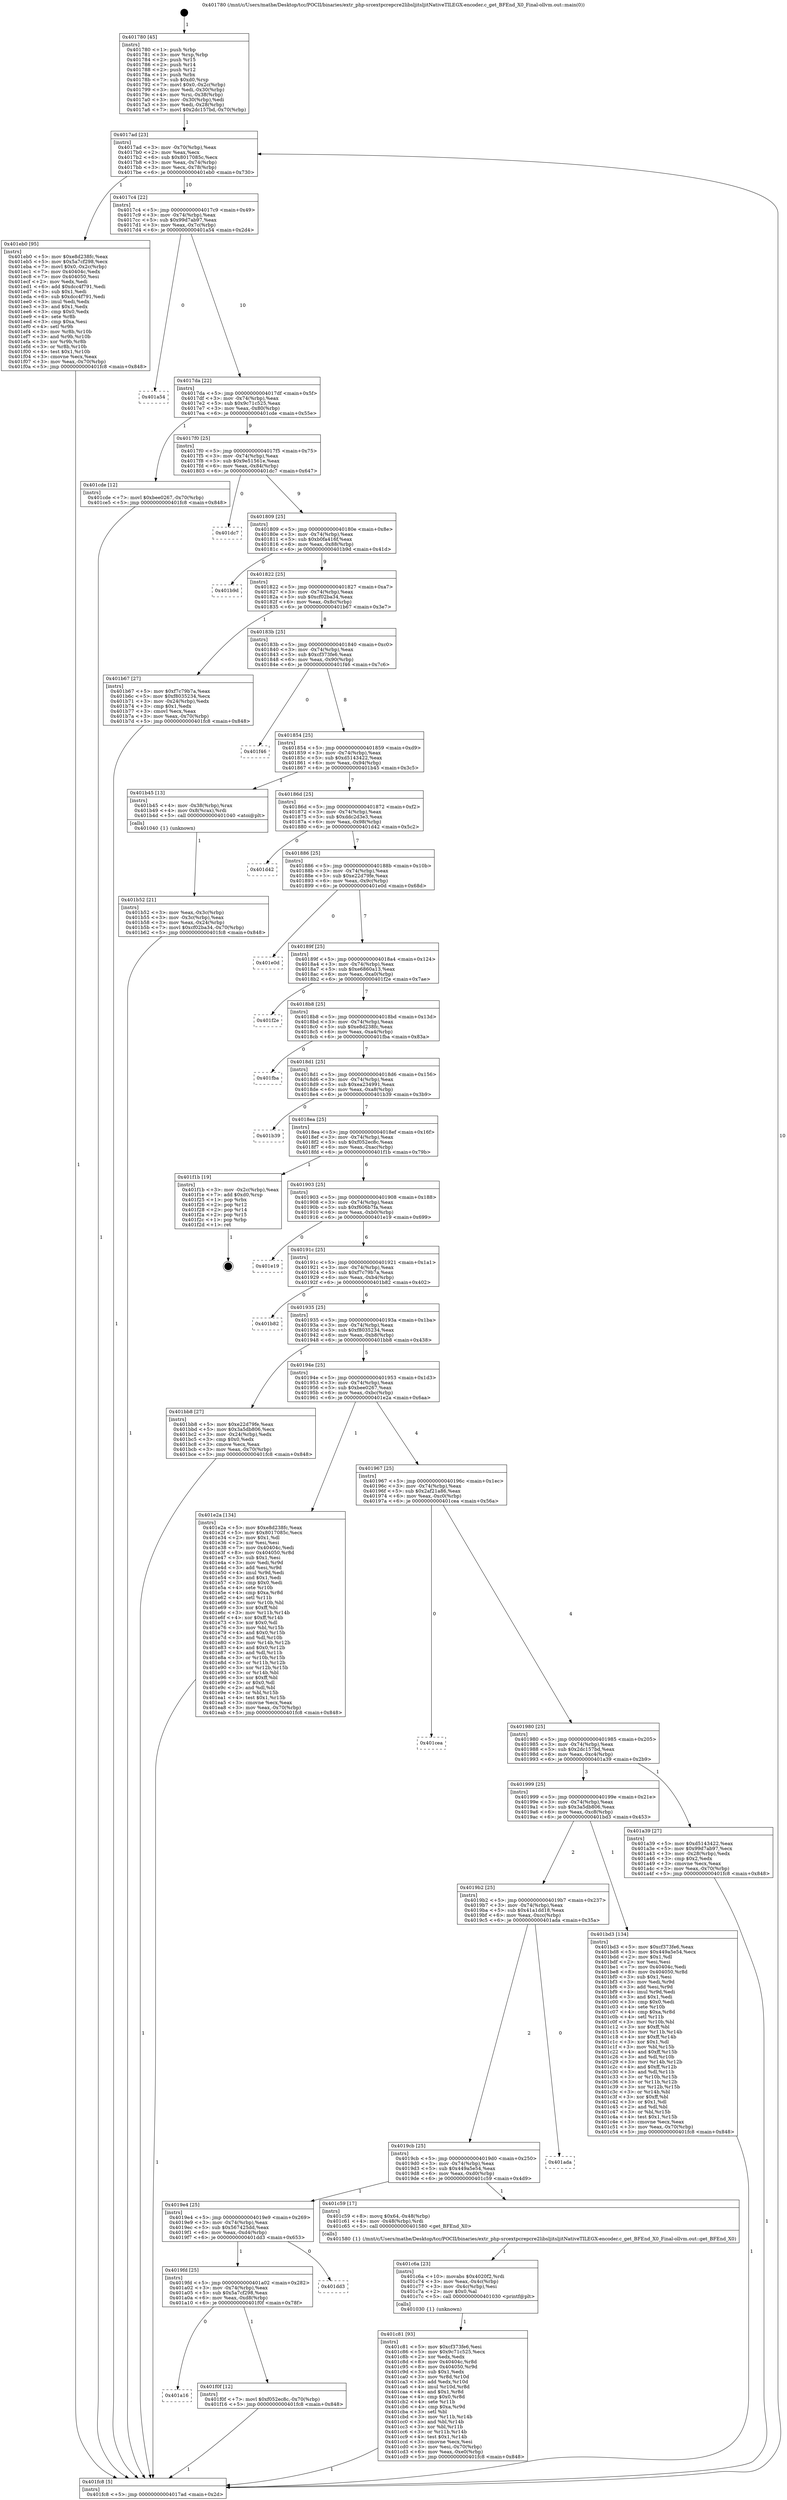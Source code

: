 digraph "0x401780" {
  label = "0x401780 (/mnt/c/Users/mathe/Desktop/tcc/POCII/binaries/extr_php-srcextpcrepcre2libsljitsljitNativeTILEGX-encoder.c_get_BFEnd_X0_Final-ollvm.out::main(0))"
  labelloc = "t"
  node[shape=record]

  Entry [label="",width=0.3,height=0.3,shape=circle,fillcolor=black,style=filled]
  "0x4017ad" [label="{
     0x4017ad [23]\l
     | [instrs]\l
     &nbsp;&nbsp;0x4017ad \<+3\>: mov -0x70(%rbp),%eax\l
     &nbsp;&nbsp;0x4017b0 \<+2\>: mov %eax,%ecx\l
     &nbsp;&nbsp;0x4017b2 \<+6\>: sub $0x8017085c,%ecx\l
     &nbsp;&nbsp;0x4017b8 \<+3\>: mov %eax,-0x74(%rbp)\l
     &nbsp;&nbsp;0x4017bb \<+3\>: mov %ecx,-0x78(%rbp)\l
     &nbsp;&nbsp;0x4017be \<+6\>: je 0000000000401eb0 \<main+0x730\>\l
  }"]
  "0x401eb0" [label="{
     0x401eb0 [95]\l
     | [instrs]\l
     &nbsp;&nbsp;0x401eb0 \<+5\>: mov $0xe8d238fc,%eax\l
     &nbsp;&nbsp;0x401eb5 \<+5\>: mov $0x5a7cf298,%ecx\l
     &nbsp;&nbsp;0x401eba \<+7\>: movl $0x0,-0x2c(%rbp)\l
     &nbsp;&nbsp;0x401ec1 \<+7\>: mov 0x40404c,%edx\l
     &nbsp;&nbsp;0x401ec8 \<+7\>: mov 0x404050,%esi\l
     &nbsp;&nbsp;0x401ecf \<+2\>: mov %edx,%edi\l
     &nbsp;&nbsp;0x401ed1 \<+6\>: add $0xdcc4f791,%edi\l
     &nbsp;&nbsp;0x401ed7 \<+3\>: sub $0x1,%edi\l
     &nbsp;&nbsp;0x401eda \<+6\>: sub $0xdcc4f791,%edi\l
     &nbsp;&nbsp;0x401ee0 \<+3\>: imul %edi,%edx\l
     &nbsp;&nbsp;0x401ee3 \<+3\>: and $0x1,%edx\l
     &nbsp;&nbsp;0x401ee6 \<+3\>: cmp $0x0,%edx\l
     &nbsp;&nbsp;0x401ee9 \<+4\>: sete %r8b\l
     &nbsp;&nbsp;0x401eed \<+3\>: cmp $0xa,%esi\l
     &nbsp;&nbsp;0x401ef0 \<+4\>: setl %r9b\l
     &nbsp;&nbsp;0x401ef4 \<+3\>: mov %r8b,%r10b\l
     &nbsp;&nbsp;0x401ef7 \<+3\>: and %r9b,%r10b\l
     &nbsp;&nbsp;0x401efa \<+3\>: xor %r9b,%r8b\l
     &nbsp;&nbsp;0x401efd \<+3\>: or %r8b,%r10b\l
     &nbsp;&nbsp;0x401f00 \<+4\>: test $0x1,%r10b\l
     &nbsp;&nbsp;0x401f04 \<+3\>: cmovne %ecx,%eax\l
     &nbsp;&nbsp;0x401f07 \<+3\>: mov %eax,-0x70(%rbp)\l
     &nbsp;&nbsp;0x401f0a \<+5\>: jmp 0000000000401fc8 \<main+0x848\>\l
  }"]
  "0x4017c4" [label="{
     0x4017c4 [22]\l
     | [instrs]\l
     &nbsp;&nbsp;0x4017c4 \<+5\>: jmp 00000000004017c9 \<main+0x49\>\l
     &nbsp;&nbsp;0x4017c9 \<+3\>: mov -0x74(%rbp),%eax\l
     &nbsp;&nbsp;0x4017cc \<+5\>: sub $0x99d7ab97,%eax\l
     &nbsp;&nbsp;0x4017d1 \<+3\>: mov %eax,-0x7c(%rbp)\l
     &nbsp;&nbsp;0x4017d4 \<+6\>: je 0000000000401a54 \<main+0x2d4\>\l
  }"]
  Exit [label="",width=0.3,height=0.3,shape=circle,fillcolor=black,style=filled,peripheries=2]
  "0x401a54" [label="{
     0x401a54\l
  }", style=dashed]
  "0x4017da" [label="{
     0x4017da [22]\l
     | [instrs]\l
     &nbsp;&nbsp;0x4017da \<+5\>: jmp 00000000004017df \<main+0x5f\>\l
     &nbsp;&nbsp;0x4017df \<+3\>: mov -0x74(%rbp),%eax\l
     &nbsp;&nbsp;0x4017e2 \<+5\>: sub $0x9c71c525,%eax\l
     &nbsp;&nbsp;0x4017e7 \<+3\>: mov %eax,-0x80(%rbp)\l
     &nbsp;&nbsp;0x4017ea \<+6\>: je 0000000000401cde \<main+0x55e\>\l
  }"]
  "0x401a16" [label="{
     0x401a16\l
  }", style=dashed]
  "0x401cde" [label="{
     0x401cde [12]\l
     | [instrs]\l
     &nbsp;&nbsp;0x401cde \<+7\>: movl $0xbee0267,-0x70(%rbp)\l
     &nbsp;&nbsp;0x401ce5 \<+5\>: jmp 0000000000401fc8 \<main+0x848\>\l
  }"]
  "0x4017f0" [label="{
     0x4017f0 [25]\l
     | [instrs]\l
     &nbsp;&nbsp;0x4017f0 \<+5\>: jmp 00000000004017f5 \<main+0x75\>\l
     &nbsp;&nbsp;0x4017f5 \<+3\>: mov -0x74(%rbp),%eax\l
     &nbsp;&nbsp;0x4017f8 \<+5\>: sub $0x9e51561e,%eax\l
     &nbsp;&nbsp;0x4017fd \<+6\>: mov %eax,-0x84(%rbp)\l
     &nbsp;&nbsp;0x401803 \<+6\>: je 0000000000401dc7 \<main+0x647\>\l
  }"]
  "0x401f0f" [label="{
     0x401f0f [12]\l
     | [instrs]\l
     &nbsp;&nbsp;0x401f0f \<+7\>: movl $0xf052ec8c,-0x70(%rbp)\l
     &nbsp;&nbsp;0x401f16 \<+5\>: jmp 0000000000401fc8 \<main+0x848\>\l
  }"]
  "0x401dc7" [label="{
     0x401dc7\l
  }", style=dashed]
  "0x401809" [label="{
     0x401809 [25]\l
     | [instrs]\l
     &nbsp;&nbsp;0x401809 \<+5\>: jmp 000000000040180e \<main+0x8e\>\l
     &nbsp;&nbsp;0x40180e \<+3\>: mov -0x74(%rbp),%eax\l
     &nbsp;&nbsp;0x401811 \<+5\>: sub $0xb0fa416f,%eax\l
     &nbsp;&nbsp;0x401816 \<+6\>: mov %eax,-0x88(%rbp)\l
     &nbsp;&nbsp;0x40181c \<+6\>: je 0000000000401b9d \<main+0x41d\>\l
  }"]
  "0x4019fd" [label="{
     0x4019fd [25]\l
     | [instrs]\l
     &nbsp;&nbsp;0x4019fd \<+5\>: jmp 0000000000401a02 \<main+0x282\>\l
     &nbsp;&nbsp;0x401a02 \<+3\>: mov -0x74(%rbp),%eax\l
     &nbsp;&nbsp;0x401a05 \<+5\>: sub $0x5a7cf298,%eax\l
     &nbsp;&nbsp;0x401a0a \<+6\>: mov %eax,-0xd8(%rbp)\l
     &nbsp;&nbsp;0x401a10 \<+6\>: je 0000000000401f0f \<main+0x78f\>\l
  }"]
  "0x401b9d" [label="{
     0x401b9d\l
  }", style=dashed]
  "0x401822" [label="{
     0x401822 [25]\l
     | [instrs]\l
     &nbsp;&nbsp;0x401822 \<+5\>: jmp 0000000000401827 \<main+0xa7\>\l
     &nbsp;&nbsp;0x401827 \<+3\>: mov -0x74(%rbp),%eax\l
     &nbsp;&nbsp;0x40182a \<+5\>: sub $0xcf02ba34,%eax\l
     &nbsp;&nbsp;0x40182f \<+6\>: mov %eax,-0x8c(%rbp)\l
     &nbsp;&nbsp;0x401835 \<+6\>: je 0000000000401b67 \<main+0x3e7\>\l
  }"]
  "0x401dd3" [label="{
     0x401dd3\l
  }", style=dashed]
  "0x401b67" [label="{
     0x401b67 [27]\l
     | [instrs]\l
     &nbsp;&nbsp;0x401b67 \<+5\>: mov $0xf7c79b7a,%eax\l
     &nbsp;&nbsp;0x401b6c \<+5\>: mov $0xf8035234,%ecx\l
     &nbsp;&nbsp;0x401b71 \<+3\>: mov -0x24(%rbp),%edx\l
     &nbsp;&nbsp;0x401b74 \<+3\>: cmp $0x1,%edx\l
     &nbsp;&nbsp;0x401b77 \<+3\>: cmovl %ecx,%eax\l
     &nbsp;&nbsp;0x401b7a \<+3\>: mov %eax,-0x70(%rbp)\l
     &nbsp;&nbsp;0x401b7d \<+5\>: jmp 0000000000401fc8 \<main+0x848\>\l
  }"]
  "0x40183b" [label="{
     0x40183b [25]\l
     | [instrs]\l
     &nbsp;&nbsp;0x40183b \<+5\>: jmp 0000000000401840 \<main+0xc0\>\l
     &nbsp;&nbsp;0x401840 \<+3\>: mov -0x74(%rbp),%eax\l
     &nbsp;&nbsp;0x401843 \<+5\>: sub $0xcf373fe6,%eax\l
     &nbsp;&nbsp;0x401848 \<+6\>: mov %eax,-0x90(%rbp)\l
     &nbsp;&nbsp;0x40184e \<+6\>: je 0000000000401f46 \<main+0x7c6\>\l
  }"]
  "0x401c81" [label="{
     0x401c81 [93]\l
     | [instrs]\l
     &nbsp;&nbsp;0x401c81 \<+5\>: mov $0xcf373fe6,%esi\l
     &nbsp;&nbsp;0x401c86 \<+5\>: mov $0x9c71c525,%ecx\l
     &nbsp;&nbsp;0x401c8b \<+2\>: xor %edx,%edx\l
     &nbsp;&nbsp;0x401c8d \<+8\>: mov 0x40404c,%r8d\l
     &nbsp;&nbsp;0x401c95 \<+8\>: mov 0x404050,%r9d\l
     &nbsp;&nbsp;0x401c9d \<+3\>: sub $0x1,%edx\l
     &nbsp;&nbsp;0x401ca0 \<+3\>: mov %r8d,%r10d\l
     &nbsp;&nbsp;0x401ca3 \<+3\>: add %edx,%r10d\l
     &nbsp;&nbsp;0x401ca6 \<+4\>: imul %r10d,%r8d\l
     &nbsp;&nbsp;0x401caa \<+4\>: and $0x1,%r8d\l
     &nbsp;&nbsp;0x401cae \<+4\>: cmp $0x0,%r8d\l
     &nbsp;&nbsp;0x401cb2 \<+4\>: sete %r11b\l
     &nbsp;&nbsp;0x401cb6 \<+4\>: cmp $0xa,%r9d\l
     &nbsp;&nbsp;0x401cba \<+3\>: setl %bl\l
     &nbsp;&nbsp;0x401cbd \<+3\>: mov %r11b,%r14b\l
     &nbsp;&nbsp;0x401cc0 \<+3\>: and %bl,%r14b\l
     &nbsp;&nbsp;0x401cc3 \<+3\>: xor %bl,%r11b\l
     &nbsp;&nbsp;0x401cc6 \<+3\>: or %r11b,%r14b\l
     &nbsp;&nbsp;0x401cc9 \<+4\>: test $0x1,%r14b\l
     &nbsp;&nbsp;0x401ccd \<+3\>: cmovne %ecx,%esi\l
     &nbsp;&nbsp;0x401cd0 \<+3\>: mov %esi,-0x70(%rbp)\l
     &nbsp;&nbsp;0x401cd3 \<+6\>: mov %eax,-0xe0(%rbp)\l
     &nbsp;&nbsp;0x401cd9 \<+5\>: jmp 0000000000401fc8 \<main+0x848\>\l
  }"]
  "0x401f46" [label="{
     0x401f46\l
  }", style=dashed]
  "0x401854" [label="{
     0x401854 [25]\l
     | [instrs]\l
     &nbsp;&nbsp;0x401854 \<+5\>: jmp 0000000000401859 \<main+0xd9\>\l
     &nbsp;&nbsp;0x401859 \<+3\>: mov -0x74(%rbp),%eax\l
     &nbsp;&nbsp;0x40185c \<+5\>: sub $0xd5143422,%eax\l
     &nbsp;&nbsp;0x401861 \<+6\>: mov %eax,-0x94(%rbp)\l
     &nbsp;&nbsp;0x401867 \<+6\>: je 0000000000401b45 \<main+0x3c5\>\l
  }"]
  "0x401c6a" [label="{
     0x401c6a [23]\l
     | [instrs]\l
     &nbsp;&nbsp;0x401c6a \<+10\>: movabs $0x4020f2,%rdi\l
     &nbsp;&nbsp;0x401c74 \<+3\>: mov %eax,-0x4c(%rbp)\l
     &nbsp;&nbsp;0x401c77 \<+3\>: mov -0x4c(%rbp),%esi\l
     &nbsp;&nbsp;0x401c7a \<+2\>: mov $0x0,%al\l
     &nbsp;&nbsp;0x401c7c \<+5\>: call 0000000000401030 \<printf@plt\>\l
     | [calls]\l
     &nbsp;&nbsp;0x401030 \{1\} (unknown)\l
  }"]
  "0x401b45" [label="{
     0x401b45 [13]\l
     | [instrs]\l
     &nbsp;&nbsp;0x401b45 \<+4\>: mov -0x38(%rbp),%rax\l
     &nbsp;&nbsp;0x401b49 \<+4\>: mov 0x8(%rax),%rdi\l
     &nbsp;&nbsp;0x401b4d \<+5\>: call 0000000000401040 \<atoi@plt\>\l
     | [calls]\l
     &nbsp;&nbsp;0x401040 \{1\} (unknown)\l
  }"]
  "0x40186d" [label="{
     0x40186d [25]\l
     | [instrs]\l
     &nbsp;&nbsp;0x40186d \<+5\>: jmp 0000000000401872 \<main+0xf2\>\l
     &nbsp;&nbsp;0x401872 \<+3\>: mov -0x74(%rbp),%eax\l
     &nbsp;&nbsp;0x401875 \<+5\>: sub $0xddc2d3e3,%eax\l
     &nbsp;&nbsp;0x40187a \<+6\>: mov %eax,-0x98(%rbp)\l
     &nbsp;&nbsp;0x401880 \<+6\>: je 0000000000401d42 \<main+0x5c2\>\l
  }"]
  "0x4019e4" [label="{
     0x4019e4 [25]\l
     | [instrs]\l
     &nbsp;&nbsp;0x4019e4 \<+5\>: jmp 00000000004019e9 \<main+0x269\>\l
     &nbsp;&nbsp;0x4019e9 \<+3\>: mov -0x74(%rbp),%eax\l
     &nbsp;&nbsp;0x4019ec \<+5\>: sub $0x567425dd,%eax\l
     &nbsp;&nbsp;0x4019f1 \<+6\>: mov %eax,-0xd4(%rbp)\l
     &nbsp;&nbsp;0x4019f7 \<+6\>: je 0000000000401dd3 \<main+0x653\>\l
  }"]
  "0x401d42" [label="{
     0x401d42\l
  }", style=dashed]
  "0x401886" [label="{
     0x401886 [25]\l
     | [instrs]\l
     &nbsp;&nbsp;0x401886 \<+5\>: jmp 000000000040188b \<main+0x10b\>\l
     &nbsp;&nbsp;0x40188b \<+3\>: mov -0x74(%rbp),%eax\l
     &nbsp;&nbsp;0x40188e \<+5\>: sub $0xe22d79fe,%eax\l
     &nbsp;&nbsp;0x401893 \<+6\>: mov %eax,-0x9c(%rbp)\l
     &nbsp;&nbsp;0x401899 \<+6\>: je 0000000000401e0d \<main+0x68d\>\l
  }"]
  "0x401c59" [label="{
     0x401c59 [17]\l
     | [instrs]\l
     &nbsp;&nbsp;0x401c59 \<+8\>: movq $0x64,-0x48(%rbp)\l
     &nbsp;&nbsp;0x401c61 \<+4\>: mov -0x48(%rbp),%rdi\l
     &nbsp;&nbsp;0x401c65 \<+5\>: call 0000000000401580 \<get_BFEnd_X0\>\l
     | [calls]\l
     &nbsp;&nbsp;0x401580 \{1\} (/mnt/c/Users/mathe/Desktop/tcc/POCII/binaries/extr_php-srcextpcrepcre2libsljitsljitNativeTILEGX-encoder.c_get_BFEnd_X0_Final-ollvm.out::get_BFEnd_X0)\l
  }"]
  "0x401e0d" [label="{
     0x401e0d\l
  }", style=dashed]
  "0x40189f" [label="{
     0x40189f [25]\l
     | [instrs]\l
     &nbsp;&nbsp;0x40189f \<+5\>: jmp 00000000004018a4 \<main+0x124\>\l
     &nbsp;&nbsp;0x4018a4 \<+3\>: mov -0x74(%rbp),%eax\l
     &nbsp;&nbsp;0x4018a7 \<+5\>: sub $0xe6860a13,%eax\l
     &nbsp;&nbsp;0x4018ac \<+6\>: mov %eax,-0xa0(%rbp)\l
     &nbsp;&nbsp;0x4018b2 \<+6\>: je 0000000000401f2e \<main+0x7ae\>\l
  }"]
  "0x4019cb" [label="{
     0x4019cb [25]\l
     | [instrs]\l
     &nbsp;&nbsp;0x4019cb \<+5\>: jmp 00000000004019d0 \<main+0x250\>\l
     &nbsp;&nbsp;0x4019d0 \<+3\>: mov -0x74(%rbp),%eax\l
     &nbsp;&nbsp;0x4019d3 \<+5\>: sub $0x449a5e54,%eax\l
     &nbsp;&nbsp;0x4019d8 \<+6\>: mov %eax,-0xd0(%rbp)\l
     &nbsp;&nbsp;0x4019de \<+6\>: je 0000000000401c59 \<main+0x4d9\>\l
  }"]
  "0x401f2e" [label="{
     0x401f2e\l
  }", style=dashed]
  "0x4018b8" [label="{
     0x4018b8 [25]\l
     | [instrs]\l
     &nbsp;&nbsp;0x4018b8 \<+5\>: jmp 00000000004018bd \<main+0x13d\>\l
     &nbsp;&nbsp;0x4018bd \<+3\>: mov -0x74(%rbp),%eax\l
     &nbsp;&nbsp;0x4018c0 \<+5\>: sub $0xe8d238fc,%eax\l
     &nbsp;&nbsp;0x4018c5 \<+6\>: mov %eax,-0xa4(%rbp)\l
     &nbsp;&nbsp;0x4018cb \<+6\>: je 0000000000401fba \<main+0x83a\>\l
  }"]
  "0x401ada" [label="{
     0x401ada\l
  }", style=dashed]
  "0x401fba" [label="{
     0x401fba\l
  }", style=dashed]
  "0x4018d1" [label="{
     0x4018d1 [25]\l
     | [instrs]\l
     &nbsp;&nbsp;0x4018d1 \<+5\>: jmp 00000000004018d6 \<main+0x156\>\l
     &nbsp;&nbsp;0x4018d6 \<+3\>: mov -0x74(%rbp),%eax\l
     &nbsp;&nbsp;0x4018d9 \<+5\>: sub $0xea234991,%eax\l
     &nbsp;&nbsp;0x4018de \<+6\>: mov %eax,-0xa8(%rbp)\l
     &nbsp;&nbsp;0x4018e4 \<+6\>: je 0000000000401b39 \<main+0x3b9\>\l
  }"]
  "0x4019b2" [label="{
     0x4019b2 [25]\l
     | [instrs]\l
     &nbsp;&nbsp;0x4019b2 \<+5\>: jmp 00000000004019b7 \<main+0x237\>\l
     &nbsp;&nbsp;0x4019b7 \<+3\>: mov -0x74(%rbp),%eax\l
     &nbsp;&nbsp;0x4019ba \<+5\>: sub $0x41a1dd18,%eax\l
     &nbsp;&nbsp;0x4019bf \<+6\>: mov %eax,-0xcc(%rbp)\l
     &nbsp;&nbsp;0x4019c5 \<+6\>: je 0000000000401ada \<main+0x35a\>\l
  }"]
  "0x401b39" [label="{
     0x401b39\l
  }", style=dashed]
  "0x4018ea" [label="{
     0x4018ea [25]\l
     | [instrs]\l
     &nbsp;&nbsp;0x4018ea \<+5\>: jmp 00000000004018ef \<main+0x16f\>\l
     &nbsp;&nbsp;0x4018ef \<+3\>: mov -0x74(%rbp),%eax\l
     &nbsp;&nbsp;0x4018f2 \<+5\>: sub $0xf052ec8c,%eax\l
     &nbsp;&nbsp;0x4018f7 \<+6\>: mov %eax,-0xac(%rbp)\l
     &nbsp;&nbsp;0x4018fd \<+6\>: je 0000000000401f1b \<main+0x79b\>\l
  }"]
  "0x401bd3" [label="{
     0x401bd3 [134]\l
     | [instrs]\l
     &nbsp;&nbsp;0x401bd3 \<+5\>: mov $0xcf373fe6,%eax\l
     &nbsp;&nbsp;0x401bd8 \<+5\>: mov $0x449a5e54,%ecx\l
     &nbsp;&nbsp;0x401bdd \<+2\>: mov $0x1,%dl\l
     &nbsp;&nbsp;0x401bdf \<+2\>: xor %esi,%esi\l
     &nbsp;&nbsp;0x401be1 \<+7\>: mov 0x40404c,%edi\l
     &nbsp;&nbsp;0x401be8 \<+8\>: mov 0x404050,%r8d\l
     &nbsp;&nbsp;0x401bf0 \<+3\>: sub $0x1,%esi\l
     &nbsp;&nbsp;0x401bf3 \<+3\>: mov %edi,%r9d\l
     &nbsp;&nbsp;0x401bf6 \<+3\>: add %esi,%r9d\l
     &nbsp;&nbsp;0x401bf9 \<+4\>: imul %r9d,%edi\l
     &nbsp;&nbsp;0x401bfd \<+3\>: and $0x1,%edi\l
     &nbsp;&nbsp;0x401c00 \<+3\>: cmp $0x0,%edi\l
     &nbsp;&nbsp;0x401c03 \<+4\>: sete %r10b\l
     &nbsp;&nbsp;0x401c07 \<+4\>: cmp $0xa,%r8d\l
     &nbsp;&nbsp;0x401c0b \<+4\>: setl %r11b\l
     &nbsp;&nbsp;0x401c0f \<+3\>: mov %r10b,%bl\l
     &nbsp;&nbsp;0x401c12 \<+3\>: xor $0xff,%bl\l
     &nbsp;&nbsp;0x401c15 \<+3\>: mov %r11b,%r14b\l
     &nbsp;&nbsp;0x401c18 \<+4\>: xor $0xff,%r14b\l
     &nbsp;&nbsp;0x401c1c \<+3\>: xor $0x1,%dl\l
     &nbsp;&nbsp;0x401c1f \<+3\>: mov %bl,%r15b\l
     &nbsp;&nbsp;0x401c22 \<+4\>: and $0xff,%r15b\l
     &nbsp;&nbsp;0x401c26 \<+3\>: and %dl,%r10b\l
     &nbsp;&nbsp;0x401c29 \<+3\>: mov %r14b,%r12b\l
     &nbsp;&nbsp;0x401c2c \<+4\>: and $0xff,%r12b\l
     &nbsp;&nbsp;0x401c30 \<+3\>: and %dl,%r11b\l
     &nbsp;&nbsp;0x401c33 \<+3\>: or %r10b,%r15b\l
     &nbsp;&nbsp;0x401c36 \<+3\>: or %r11b,%r12b\l
     &nbsp;&nbsp;0x401c39 \<+3\>: xor %r12b,%r15b\l
     &nbsp;&nbsp;0x401c3c \<+3\>: or %r14b,%bl\l
     &nbsp;&nbsp;0x401c3f \<+3\>: xor $0xff,%bl\l
     &nbsp;&nbsp;0x401c42 \<+3\>: or $0x1,%dl\l
     &nbsp;&nbsp;0x401c45 \<+2\>: and %dl,%bl\l
     &nbsp;&nbsp;0x401c47 \<+3\>: or %bl,%r15b\l
     &nbsp;&nbsp;0x401c4a \<+4\>: test $0x1,%r15b\l
     &nbsp;&nbsp;0x401c4e \<+3\>: cmovne %ecx,%eax\l
     &nbsp;&nbsp;0x401c51 \<+3\>: mov %eax,-0x70(%rbp)\l
     &nbsp;&nbsp;0x401c54 \<+5\>: jmp 0000000000401fc8 \<main+0x848\>\l
  }"]
  "0x401f1b" [label="{
     0x401f1b [19]\l
     | [instrs]\l
     &nbsp;&nbsp;0x401f1b \<+3\>: mov -0x2c(%rbp),%eax\l
     &nbsp;&nbsp;0x401f1e \<+7\>: add $0xd0,%rsp\l
     &nbsp;&nbsp;0x401f25 \<+1\>: pop %rbx\l
     &nbsp;&nbsp;0x401f26 \<+2\>: pop %r12\l
     &nbsp;&nbsp;0x401f28 \<+2\>: pop %r14\l
     &nbsp;&nbsp;0x401f2a \<+2\>: pop %r15\l
     &nbsp;&nbsp;0x401f2c \<+1\>: pop %rbp\l
     &nbsp;&nbsp;0x401f2d \<+1\>: ret\l
  }"]
  "0x401903" [label="{
     0x401903 [25]\l
     | [instrs]\l
     &nbsp;&nbsp;0x401903 \<+5\>: jmp 0000000000401908 \<main+0x188\>\l
     &nbsp;&nbsp;0x401908 \<+3\>: mov -0x74(%rbp),%eax\l
     &nbsp;&nbsp;0x40190b \<+5\>: sub $0xf606b7fa,%eax\l
     &nbsp;&nbsp;0x401910 \<+6\>: mov %eax,-0xb0(%rbp)\l
     &nbsp;&nbsp;0x401916 \<+6\>: je 0000000000401e19 \<main+0x699\>\l
  }"]
  "0x401b52" [label="{
     0x401b52 [21]\l
     | [instrs]\l
     &nbsp;&nbsp;0x401b52 \<+3\>: mov %eax,-0x3c(%rbp)\l
     &nbsp;&nbsp;0x401b55 \<+3\>: mov -0x3c(%rbp),%eax\l
     &nbsp;&nbsp;0x401b58 \<+3\>: mov %eax,-0x24(%rbp)\l
     &nbsp;&nbsp;0x401b5b \<+7\>: movl $0xcf02ba34,-0x70(%rbp)\l
     &nbsp;&nbsp;0x401b62 \<+5\>: jmp 0000000000401fc8 \<main+0x848\>\l
  }"]
  "0x401e19" [label="{
     0x401e19\l
  }", style=dashed]
  "0x40191c" [label="{
     0x40191c [25]\l
     | [instrs]\l
     &nbsp;&nbsp;0x40191c \<+5\>: jmp 0000000000401921 \<main+0x1a1\>\l
     &nbsp;&nbsp;0x401921 \<+3\>: mov -0x74(%rbp),%eax\l
     &nbsp;&nbsp;0x401924 \<+5\>: sub $0xf7c79b7a,%eax\l
     &nbsp;&nbsp;0x401929 \<+6\>: mov %eax,-0xb4(%rbp)\l
     &nbsp;&nbsp;0x40192f \<+6\>: je 0000000000401b82 \<main+0x402\>\l
  }"]
  "0x401780" [label="{
     0x401780 [45]\l
     | [instrs]\l
     &nbsp;&nbsp;0x401780 \<+1\>: push %rbp\l
     &nbsp;&nbsp;0x401781 \<+3\>: mov %rsp,%rbp\l
     &nbsp;&nbsp;0x401784 \<+2\>: push %r15\l
     &nbsp;&nbsp;0x401786 \<+2\>: push %r14\l
     &nbsp;&nbsp;0x401788 \<+2\>: push %r12\l
     &nbsp;&nbsp;0x40178a \<+1\>: push %rbx\l
     &nbsp;&nbsp;0x40178b \<+7\>: sub $0xd0,%rsp\l
     &nbsp;&nbsp;0x401792 \<+7\>: movl $0x0,-0x2c(%rbp)\l
     &nbsp;&nbsp;0x401799 \<+3\>: mov %edi,-0x30(%rbp)\l
     &nbsp;&nbsp;0x40179c \<+4\>: mov %rsi,-0x38(%rbp)\l
     &nbsp;&nbsp;0x4017a0 \<+3\>: mov -0x30(%rbp),%edi\l
     &nbsp;&nbsp;0x4017a3 \<+3\>: mov %edi,-0x28(%rbp)\l
     &nbsp;&nbsp;0x4017a6 \<+7\>: movl $0x2dc157bd,-0x70(%rbp)\l
  }"]
  "0x401b82" [label="{
     0x401b82\l
  }", style=dashed]
  "0x401935" [label="{
     0x401935 [25]\l
     | [instrs]\l
     &nbsp;&nbsp;0x401935 \<+5\>: jmp 000000000040193a \<main+0x1ba\>\l
     &nbsp;&nbsp;0x40193a \<+3\>: mov -0x74(%rbp),%eax\l
     &nbsp;&nbsp;0x40193d \<+5\>: sub $0xf8035234,%eax\l
     &nbsp;&nbsp;0x401942 \<+6\>: mov %eax,-0xb8(%rbp)\l
     &nbsp;&nbsp;0x401948 \<+6\>: je 0000000000401bb8 \<main+0x438\>\l
  }"]
  "0x401fc8" [label="{
     0x401fc8 [5]\l
     | [instrs]\l
     &nbsp;&nbsp;0x401fc8 \<+5\>: jmp 00000000004017ad \<main+0x2d\>\l
  }"]
  "0x401bb8" [label="{
     0x401bb8 [27]\l
     | [instrs]\l
     &nbsp;&nbsp;0x401bb8 \<+5\>: mov $0xe22d79fe,%eax\l
     &nbsp;&nbsp;0x401bbd \<+5\>: mov $0x3a5db806,%ecx\l
     &nbsp;&nbsp;0x401bc2 \<+3\>: mov -0x24(%rbp),%edx\l
     &nbsp;&nbsp;0x401bc5 \<+3\>: cmp $0x0,%edx\l
     &nbsp;&nbsp;0x401bc8 \<+3\>: cmove %ecx,%eax\l
     &nbsp;&nbsp;0x401bcb \<+3\>: mov %eax,-0x70(%rbp)\l
     &nbsp;&nbsp;0x401bce \<+5\>: jmp 0000000000401fc8 \<main+0x848\>\l
  }"]
  "0x40194e" [label="{
     0x40194e [25]\l
     | [instrs]\l
     &nbsp;&nbsp;0x40194e \<+5\>: jmp 0000000000401953 \<main+0x1d3\>\l
     &nbsp;&nbsp;0x401953 \<+3\>: mov -0x74(%rbp),%eax\l
     &nbsp;&nbsp;0x401956 \<+5\>: sub $0xbee0267,%eax\l
     &nbsp;&nbsp;0x40195b \<+6\>: mov %eax,-0xbc(%rbp)\l
     &nbsp;&nbsp;0x401961 \<+6\>: je 0000000000401e2a \<main+0x6aa\>\l
  }"]
  "0x401999" [label="{
     0x401999 [25]\l
     | [instrs]\l
     &nbsp;&nbsp;0x401999 \<+5\>: jmp 000000000040199e \<main+0x21e\>\l
     &nbsp;&nbsp;0x40199e \<+3\>: mov -0x74(%rbp),%eax\l
     &nbsp;&nbsp;0x4019a1 \<+5\>: sub $0x3a5db806,%eax\l
     &nbsp;&nbsp;0x4019a6 \<+6\>: mov %eax,-0xc8(%rbp)\l
     &nbsp;&nbsp;0x4019ac \<+6\>: je 0000000000401bd3 \<main+0x453\>\l
  }"]
  "0x401e2a" [label="{
     0x401e2a [134]\l
     | [instrs]\l
     &nbsp;&nbsp;0x401e2a \<+5\>: mov $0xe8d238fc,%eax\l
     &nbsp;&nbsp;0x401e2f \<+5\>: mov $0x8017085c,%ecx\l
     &nbsp;&nbsp;0x401e34 \<+2\>: mov $0x1,%dl\l
     &nbsp;&nbsp;0x401e36 \<+2\>: xor %esi,%esi\l
     &nbsp;&nbsp;0x401e38 \<+7\>: mov 0x40404c,%edi\l
     &nbsp;&nbsp;0x401e3f \<+8\>: mov 0x404050,%r8d\l
     &nbsp;&nbsp;0x401e47 \<+3\>: sub $0x1,%esi\l
     &nbsp;&nbsp;0x401e4a \<+3\>: mov %edi,%r9d\l
     &nbsp;&nbsp;0x401e4d \<+3\>: add %esi,%r9d\l
     &nbsp;&nbsp;0x401e50 \<+4\>: imul %r9d,%edi\l
     &nbsp;&nbsp;0x401e54 \<+3\>: and $0x1,%edi\l
     &nbsp;&nbsp;0x401e57 \<+3\>: cmp $0x0,%edi\l
     &nbsp;&nbsp;0x401e5a \<+4\>: sete %r10b\l
     &nbsp;&nbsp;0x401e5e \<+4\>: cmp $0xa,%r8d\l
     &nbsp;&nbsp;0x401e62 \<+4\>: setl %r11b\l
     &nbsp;&nbsp;0x401e66 \<+3\>: mov %r10b,%bl\l
     &nbsp;&nbsp;0x401e69 \<+3\>: xor $0xff,%bl\l
     &nbsp;&nbsp;0x401e6c \<+3\>: mov %r11b,%r14b\l
     &nbsp;&nbsp;0x401e6f \<+4\>: xor $0xff,%r14b\l
     &nbsp;&nbsp;0x401e73 \<+3\>: xor $0x0,%dl\l
     &nbsp;&nbsp;0x401e76 \<+3\>: mov %bl,%r15b\l
     &nbsp;&nbsp;0x401e79 \<+4\>: and $0x0,%r15b\l
     &nbsp;&nbsp;0x401e7d \<+3\>: and %dl,%r10b\l
     &nbsp;&nbsp;0x401e80 \<+3\>: mov %r14b,%r12b\l
     &nbsp;&nbsp;0x401e83 \<+4\>: and $0x0,%r12b\l
     &nbsp;&nbsp;0x401e87 \<+3\>: and %dl,%r11b\l
     &nbsp;&nbsp;0x401e8a \<+3\>: or %r10b,%r15b\l
     &nbsp;&nbsp;0x401e8d \<+3\>: or %r11b,%r12b\l
     &nbsp;&nbsp;0x401e90 \<+3\>: xor %r12b,%r15b\l
     &nbsp;&nbsp;0x401e93 \<+3\>: or %r14b,%bl\l
     &nbsp;&nbsp;0x401e96 \<+3\>: xor $0xff,%bl\l
     &nbsp;&nbsp;0x401e99 \<+3\>: or $0x0,%dl\l
     &nbsp;&nbsp;0x401e9c \<+2\>: and %dl,%bl\l
     &nbsp;&nbsp;0x401e9e \<+3\>: or %bl,%r15b\l
     &nbsp;&nbsp;0x401ea1 \<+4\>: test $0x1,%r15b\l
     &nbsp;&nbsp;0x401ea5 \<+3\>: cmovne %ecx,%eax\l
     &nbsp;&nbsp;0x401ea8 \<+3\>: mov %eax,-0x70(%rbp)\l
     &nbsp;&nbsp;0x401eab \<+5\>: jmp 0000000000401fc8 \<main+0x848\>\l
  }"]
  "0x401967" [label="{
     0x401967 [25]\l
     | [instrs]\l
     &nbsp;&nbsp;0x401967 \<+5\>: jmp 000000000040196c \<main+0x1ec\>\l
     &nbsp;&nbsp;0x40196c \<+3\>: mov -0x74(%rbp),%eax\l
     &nbsp;&nbsp;0x40196f \<+5\>: sub $0x2af21a86,%eax\l
     &nbsp;&nbsp;0x401974 \<+6\>: mov %eax,-0xc0(%rbp)\l
     &nbsp;&nbsp;0x40197a \<+6\>: je 0000000000401cea \<main+0x56a\>\l
  }"]
  "0x401a39" [label="{
     0x401a39 [27]\l
     | [instrs]\l
     &nbsp;&nbsp;0x401a39 \<+5\>: mov $0xd5143422,%eax\l
     &nbsp;&nbsp;0x401a3e \<+5\>: mov $0x99d7ab97,%ecx\l
     &nbsp;&nbsp;0x401a43 \<+3\>: mov -0x28(%rbp),%edx\l
     &nbsp;&nbsp;0x401a46 \<+3\>: cmp $0x2,%edx\l
     &nbsp;&nbsp;0x401a49 \<+3\>: cmovne %ecx,%eax\l
     &nbsp;&nbsp;0x401a4c \<+3\>: mov %eax,-0x70(%rbp)\l
     &nbsp;&nbsp;0x401a4f \<+5\>: jmp 0000000000401fc8 \<main+0x848\>\l
  }"]
  "0x401cea" [label="{
     0x401cea\l
  }", style=dashed]
  "0x401980" [label="{
     0x401980 [25]\l
     | [instrs]\l
     &nbsp;&nbsp;0x401980 \<+5\>: jmp 0000000000401985 \<main+0x205\>\l
     &nbsp;&nbsp;0x401985 \<+3\>: mov -0x74(%rbp),%eax\l
     &nbsp;&nbsp;0x401988 \<+5\>: sub $0x2dc157bd,%eax\l
     &nbsp;&nbsp;0x40198d \<+6\>: mov %eax,-0xc4(%rbp)\l
     &nbsp;&nbsp;0x401993 \<+6\>: je 0000000000401a39 \<main+0x2b9\>\l
  }"]
  Entry -> "0x401780" [label=" 1"]
  "0x4017ad" -> "0x401eb0" [label=" 1"]
  "0x4017ad" -> "0x4017c4" [label=" 10"]
  "0x401f1b" -> Exit [label=" 1"]
  "0x4017c4" -> "0x401a54" [label=" 0"]
  "0x4017c4" -> "0x4017da" [label=" 10"]
  "0x401f0f" -> "0x401fc8" [label=" 1"]
  "0x4017da" -> "0x401cde" [label=" 1"]
  "0x4017da" -> "0x4017f0" [label=" 9"]
  "0x4019fd" -> "0x401a16" [label=" 0"]
  "0x4017f0" -> "0x401dc7" [label=" 0"]
  "0x4017f0" -> "0x401809" [label=" 9"]
  "0x4019fd" -> "0x401f0f" [label=" 1"]
  "0x401809" -> "0x401b9d" [label=" 0"]
  "0x401809" -> "0x401822" [label=" 9"]
  "0x4019e4" -> "0x4019fd" [label=" 1"]
  "0x401822" -> "0x401b67" [label=" 1"]
  "0x401822" -> "0x40183b" [label=" 8"]
  "0x4019e4" -> "0x401dd3" [label=" 0"]
  "0x40183b" -> "0x401f46" [label=" 0"]
  "0x40183b" -> "0x401854" [label=" 8"]
  "0x401eb0" -> "0x401fc8" [label=" 1"]
  "0x401854" -> "0x401b45" [label=" 1"]
  "0x401854" -> "0x40186d" [label=" 7"]
  "0x401e2a" -> "0x401fc8" [label=" 1"]
  "0x40186d" -> "0x401d42" [label=" 0"]
  "0x40186d" -> "0x401886" [label=" 7"]
  "0x401cde" -> "0x401fc8" [label=" 1"]
  "0x401886" -> "0x401e0d" [label=" 0"]
  "0x401886" -> "0x40189f" [label=" 7"]
  "0x401c81" -> "0x401fc8" [label=" 1"]
  "0x40189f" -> "0x401f2e" [label=" 0"]
  "0x40189f" -> "0x4018b8" [label=" 7"]
  "0x401c59" -> "0x401c6a" [label=" 1"]
  "0x4018b8" -> "0x401fba" [label=" 0"]
  "0x4018b8" -> "0x4018d1" [label=" 7"]
  "0x4019cb" -> "0x4019e4" [label=" 1"]
  "0x4018d1" -> "0x401b39" [label=" 0"]
  "0x4018d1" -> "0x4018ea" [label=" 7"]
  "0x401c6a" -> "0x401c81" [label=" 1"]
  "0x4018ea" -> "0x401f1b" [label=" 1"]
  "0x4018ea" -> "0x401903" [label=" 6"]
  "0x4019b2" -> "0x4019cb" [label=" 2"]
  "0x401903" -> "0x401e19" [label=" 0"]
  "0x401903" -> "0x40191c" [label=" 6"]
  "0x4019cb" -> "0x401c59" [label=" 1"]
  "0x40191c" -> "0x401b82" [label=" 0"]
  "0x40191c" -> "0x401935" [label=" 6"]
  "0x401bd3" -> "0x401fc8" [label=" 1"]
  "0x401935" -> "0x401bb8" [label=" 1"]
  "0x401935" -> "0x40194e" [label=" 5"]
  "0x401999" -> "0x4019b2" [label=" 2"]
  "0x40194e" -> "0x401e2a" [label=" 1"]
  "0x40194e" -> "0x401967" [label=" 4"]
  "0x401999" -> "0x401bd3" [label=" 1"]
  "0x401967" -> "0x401cea" [label=" 0"]
  "0x401967" -> "0x401980" [label=" 4"]
  "0x4019b2" -> "0x401ada" [label=" 0"]
  "0x401980" -> "0x401a39" [label=" 1"]
  "0x401980" -> "0x401999" [label=" 3"]
  "0x401a39" -> "0x401fc8" [label=" 1"]
  "0x401780" -> "0x4017ad" [label=" 1"]
  "0x401fc8" -> "0x4017ad" [label=" 10"]
  "0x401b45" -> "0x401b52" [label=" 1"]
  "0x401b52" -> "0x401fc8" [label=" 1"]
  "0x401b67" -> "0x401fc8" [label=" 1"]
  "0x401bb8" -> "0x401fc8" [label=" 1"]
}
